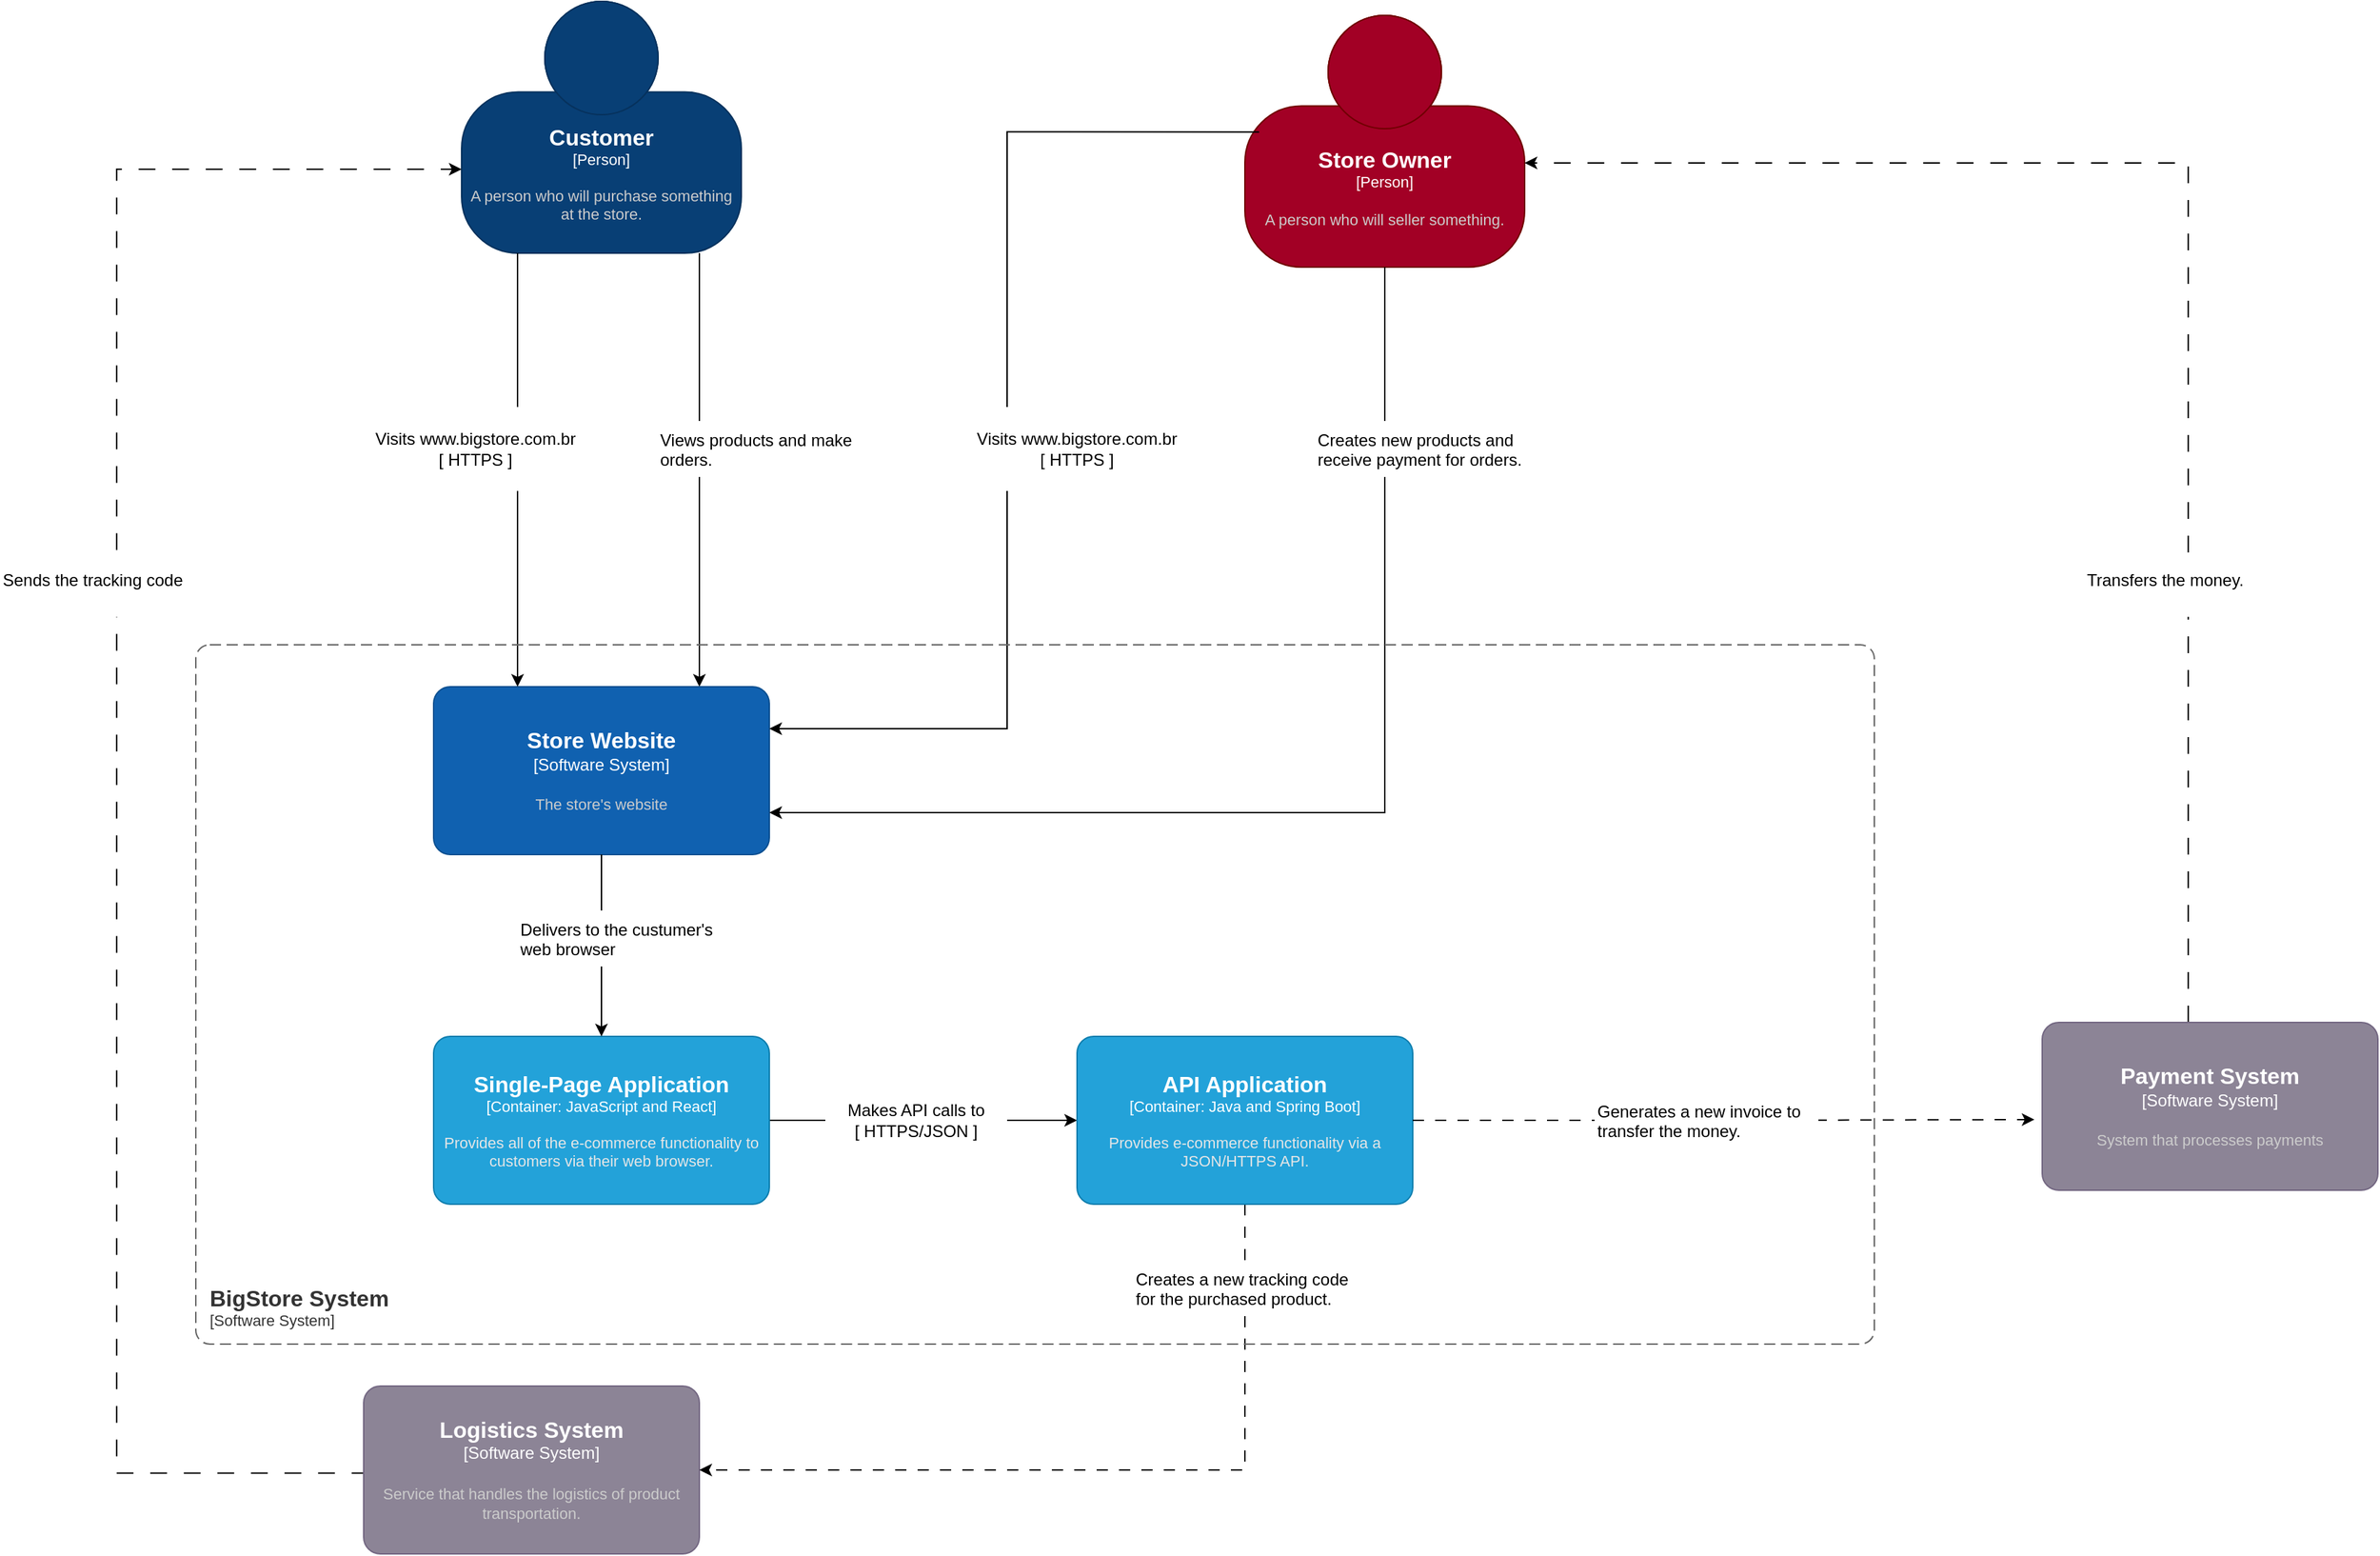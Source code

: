 <mxfile version="24.3.1" type="device">
  <diagram name="Page-1" id="C6m76nDJUZHaJP5SeVA-">
    <mxGraphModel dx="2794" dy="1264" grid="1" gridSize="10" guides="1" tooltips="1" connect="1" arrows="1" fold="1" page="0" pageScale="1" pageWidth="1100" pageHeight="850" math="0" shadow="0">
      <root>
        <mxCell id="0" />
        <mxCell id="1" parent="0" />
        <mxCell id="AS_gV70wPWuMHkxSrXRc-5" style="edgeStyle=orthogonalEdgeStyle;rounded=0;orthogonalLoop=1;jettySize=auto;html=1;" edge="1" parent="1">
          <mxGeometry relative="1" as="geometry">
            <mxPoint x="390" y="190" as="sourcePoint" />
            <mxPoint x="390" y="500" as="targetPoint" />
            <Array as="points">
              <mxPoint x="390" y="240" />
              <mxPoint x="390" y="240" />
            </Array>
          </mxGeometry>
        </mxCell>
        <object placeholders="1" c4Name="Customer" c4Type="Person" c4Description="A person who will purchase something at the store." label="&lt;font style=&quot;font-size: 16px&quot;&gt;&lt;b&gt;%c4Name%&lt;/b&gt;&lt;/font&gt;&lt;div&gt;[%c4Type%]&lt;/div&gt;&lt;br&gt;&lt;div&gt;&lt;font style=&quot;font-size: 11px&quot;&gt;&lt;font color=&quot;#cccccc&quot;&gt;%c4Description%&lt;/font&gt;&lt;/div&gt;" id="3OvmLlYzj4EHE_bk8dvG-1">
          <mxCell style="html=1;fontSize=11;dashed=0;whiteSpace=wrap;fillColor=#083F75;strokeColor=#06315C;fontColor=#ffffff;shape=mxgraph.c4.person2;align=center;metaEdit=1;points=[[0.5,0,0],[1,0.5,0],[1,0.75,0],[0.75,1,0],[0.5,1,0],[0.25,1,0],[0,0.75,0],[0,0.5,0]];resizable=0;" parent="1" vertex="1">
            <mxGeometry x="220" y="10" width="200" height="180" as="geometry" />
          </mxCell>
        </object>
        <object placeholders="1" c4Name="Store Website" c4Type="Software System" c4Description="The store&#39;s website" label="&lt;font style=&quot;font-size: 16px&quot;&gt;&lt;b&gt;%c4Name%&lt;/b&gt;&lt;/font&gt;&lt;div&gt;[%c4Type%]&lt;/div&gt;&lt;br&gt;&lt;div&gt;&lt;font style=&quot;font-size: 11px&quot;&gt;&lt;font color=&quot;#cccccc&quot;&gt;%c4Description%&lt;/font&gt;&lt;/div&gt;" id="Gk3Upa8NwV6VK5SypRLu-8">
          <mxCell style="rounded=1;whiteSpace=wrap;html=1;labelBackgroundColor=none;fillColor=#1061B0;fontColor=#ffffff;align=center;arcSize=10;strokeColor=#0D5091;metaEdit=1;resizable=0;points=[[0.25,0,0],[0.5,0,0],[0.75,0,0],[1,0.25,0],[1,0.5,0],[1,0.75,0],[0.75,1,0],[0.5,1,0],[0.25,1,0],[0,0.75,0],[0,0.5,0],[0,0.25,0]];" parent="1" vertex="1">
            <mxGeometry x="200" y="500" width="240" height="120" as="geometry" />
          </mxCell>
        </object>
        <object placeholders="1" c4Name="Store Owner" c4Type="Person" c4Description="A person who will seller something." label="&lt;font style=&quot;font-size: 16px&quot;&gt;&lt;b&gt;%c4Name%&lt;/b&gt;&lt;/font&gt;&lt;div&gt;[%c4Type%]&lt;/div&gt;&lt;br&gt;&lt;div&gt;&lt;font style=&quot;font-size: 11px&quot;&gt;&lt;font color=&quot;#cccccc&quot;&gt;%c4Description%&lt;/font&gt;&lt;/div&gt;" id="Gk3Upa8NwV6VK5SypRLu-9">
          <mxCell style="html=1;fontSize=11;dashed=0;whiteSpace=wrap;fillColor=#a20025;strokeColor=#6F0000;shape=mxgraph.c4.person2;align=center;metaEdit=1;points=[[0.5,0,0],[1,0.5,0],[1,0.75,0],[0.75,1,0],[0.5,1,0],[0.25,1,0],[0,0.75,0],[0,0.5,0]];resizable=0;fontColor=#ffffff;" parent="1" vertex="1">
            <mxGeometry x="780" y="20" width="200" height="180" as="geometry" />
          </mxCell>
        </object>
        <mxCell id="AS_gV70wPWuMHkxSrXRc-15" style="edgeStyle=elbowEdgeStyle;rounded=0;orthogonalLoop=1;jettySize=auto;html=1;dashed=1;dashPattern=12 12;exitX=0;exitY=0.5;exitDx=0;exitDy=0;exitPerimeter=0;entryX=-0.017;entryY=0.654;entryDx=0;entryDy=0;entryPerimeter=0;" edge="1" parent="1">
          <mxGeometry relative="1" as="geometry">
            <mxPoint x="220.0" y="130.0" as="targetPoint" />
            <mxPoint x="153.4" y="1062.28" as="sourcePoint" />
            <Array as="points">
              <mxPoint x="-26.6" y="658.98" />
            </Array>
          </mxGeometry>
        </mxCell>
        <object placeholders="1" c4Name="Logistics System" c4Type="Software System" c4Description="Service that handles the logistics of product transportation." label="&lt;font style=&quot;font-size: 16px&quot;&gt;&lt;b&gt;%c4Name%&lt;/b&gt;&lt;/font&gt;&lt;div&gt;[%c4Type%]&lt;/div&gt;&lt;br&gt;&lt;div&gt;&lt;font style=&quot;font-size: 11px&quot;&gt;&lt;font color=&quot;#cccccc&quot;&gt;%c4Description%&lt;/font&gt;&lt;/div&gt;" id="Gk3Upa8NwV6VK5SypRLu-23">
          <mxCell style="rounded=1;whiteSpace=wrap;html=1;labelBackgroundColor=none;fillColor=#8C8496;fontColor=#ffffff;align=center;arcSize=10;strokeColor=#736782;metaEdit=1;resizable=0;points=[[0.25,0,0],[0.5,0,0],[0.75,0,0],[1,0.25,0],[1,0.5,0],[1,0.75,0],[0.75,1,0],[0.5,1,0],[0.25,1,0],[0,0.75,0],[0,0.5,0],[0,0.25,0]];" parent="1" vertex="1">
            <mxGeometry x="150" y="1000" width="240" height="120" as="geometry" />
          </mxCell>
        </object>
        <mxCell id="AS_gV70wPWuMHkxSrXRc-42" style="edgeStyle=orthogonalEdgeStyle;rounded=0;orthogonalLoop=1;jettySize=auto;html=1;entryX=1.028;entryY=0.586;entryDx=0;entryDy=0;entryPerimeter=0;dashed=1;dashPattern=12 12;" edge="1" parent="1">
          <mxGeometry relative="1" as="geometry">
            <mxPoint x="980.0" y="125.48" as="targetPoint" />
            <mxPoint x="1454.4" y="740" as="sourcePoint" />
            <Array as="points">
              <mxPoint x="1454.4" y="126" />
            </Array>
          </mxGeometry>
        </mxCell>
        <object placeholders="1" c4Name="Payment System" c4Type="Software System" c4Description="System that processes payments" label="&lt;font style=&quot;font-size: 16px&quot;&gt;&lt;b&gt;%c4Name%&lt;/b&gt;&lt;/font&gt;&lt;div&gt;[%c4Type%]&lt;/div&gt;&lt;br&gt;&lt;div&gt;&lt;font style=&quot;font-size: 11px&quot;&gt;&lt;font color=&quot;#cccccc&quot;&gt;%c4Description%&lt;/font&gt;&lt;/div&gt;" id="Gk3Upa8NwV6VK5SypRLu-28">
          <mxCell style="rounded=1;whiteSpace=wrap;html=1;labelBackgroundColor=none;fillColor=#8C8496;fontColor=#ffffff;align=center;arcSize=10;strokeColor=#736782;metaEdit=1;resizable=0;points=[[0.25,0,0],[0.5,0,0],[0.75,0,0],[1,0.25,0],[1,0.5,0],[1,0.75,0],[0.75,1,0],[0.5,1,0],[0.25,1,0],[0,0.75,0],[0,0.5,0],[0,0.25,0]];" parent="1" vertex="1">
            <mxGeometry x="1350" y="740" width="240" height="120" as="geometry" />
          </mxCell>
        </object>
        <mxCell id="WqK0ku-k7KBtSbb_NDzS-4" style="edgeStyle=orthogonalEdgeStyle;rounded=0;orthogonalLoop=1;jettySize=auto;html=1;entryX=0.5;entryY=0;entryDx=0;entryDy=0;entryPerimeter=0;" parent="1" edge="1">
          <mxGeometry relative="1" as="geometry">
            <mxPoint x="260" y="190" as="sourcePoint" />
            <mxPoint x="260" y="500" as="targetPoint" />
          </mxGeometry>
        </mxCell>
        <mxCell id="WqK0ku-k7KBtSbb_NDzS-6" value="&lt;div&gt;&lt;br&gt;&lt;/div&gt;Visits www.bigstore.com.br&lt;div&gt;&lt;span style=&quot;background-color: initial;&quot;&gt;[ HTTPS ]&lt;/span&gt;&lt;br&gt;&lt;/div&gt;&lt;div&gt;&lt;br&gt;&lt;/div&gt;" style="text;html=1;align=center;verticalAlign=middle;whiteSpace=wrap;rounded=0;fillColor=default;" parent="1" vertex="1">
          <mxGeometry x="120" y="300" width="220" height="60" as="geometry" />
        </mxCell>
        <object placeholders="1" c4Name="" c4Type="ContainerDiagramTitle" c4Description="Views products and make orders." label="&lt;font style=&quot;font-size: 16px&quot;&gt;&lt;b&gt;&lt;div style=&quot;text-align: left&quot;&gt;%c4Name%&lt;/div&gt;&lt;/b&gt;&lt;/font&gt;&lt;div style=&quot;text-align: left&quot;&gt;%c4Description%&lt;/div&gt;" id="WqK0ku-k7KBtSbb_NDzS-15">
          <mxCell style="text;html=1;align=left;verticalAlign=top;whiteSpace=wrap;rounded=0;metaEdit=1;allowArrows=0;resizable=1;rotatable=0;connectable=0;recursiveResize=0;expand=0;pointerEvents=0;points=[[0.25,0,0],[0.5,0,0],[0.75,0,0],[1,0.25,0],[1,0.5,0],[1,0.75,0],[0.75,1,0],[0.5,1,0],[0.25,1,0],[0,0.75,0],[0,0.5,0],[0,0.25,0]];fillColor=default;" parent="1" vertex="1">
            <mxGeometry x="360" y="310" width="160" height="40" as="geometry" />
          </mxCell>
        </object>
        <mxCell id="AS_gV70wPWuMHkxSrXRc-32" style="edgeStyle=orthogonalEdgeStyle;rounded=0;orthogonalLoop=1;jettySize=auto;html=1;" edge="1" parent="1" source="AS_gV70wPWuMHkxSrXRc-1" target="AS_gV70wPWuMHkxSrXRc-29">
          <mxGeometry relative="1" as="geometry" />
        </mxCell>
        <object placeholders="1" c4Name="Single-Page Application" c4Type="Container" c4Technology="JavaScript and React" c4Description="Provides all of the e-commerce functionality to customers via their web browser." label="&lt;font style=&quot;font-size: 16px&quot;&gt;&lt;b&gt;%c4Name%&lt;/b&gt;&lt;/font&gt;&lt;div&gt;[%c4Type%: %c4Technology%]&lt;/div&gt;&lt;br&gt;&lt;div&gt;&lt;font style=&quot;font-size: 11px&quot;&gt;&lt;font color=&quot;#E6E6E6&quot;&gt;%c4Description%&lt;/font&gt;&lt;/div&gt;" id="AS_gV70wPWuMHkxSrXRc-1">
          <mxCell style="rounded=1;whiteSpace=wrap;html=1;fontSize=11;labelBackgroundColor=none;fillColor=#23A2D9;fontColor=#ffffff;align=center;arcSize=10;strokeColor=#0E7DAD;metaEdit=1;resizable=0;points=[[0.25,0,0],[0.5,0,0],[0.75,0,0],[1,0.25,0],[1,0.5,0],[1,0.75,0],[0.75,1,0],[0.5,1,0],[0.25,1,0],[0,0.75,0],[0,0.5,0],[0,0.25,0]];" vertex="1" parent="1">
            <mxGeometry x="200" y="750" width="240" height="120" as="geometry" />
          </mxCell>
        </object>
        <mxCell id="AS_gV70wPWuMHkxSrXRc-7" style="edgeStyle=orthogonalEdgeStyle;rounded=0;orthogonalLoop=1;jettySize=auto;html=1;entryX=1;entryY=0.25;entryDx=0;entryDy=0;entryPerimeter=0;exitX=0.051;exitY=0.463;exitDx=0;exitDy=0;exitPerimeter=0;" edge="1" parent="1" source="Gk3Upa8NwV6VK5SypRLu-9" target="Gk3Upa8NwV6VK5SypRLu-8">
          <mxGeometry relative="1" as="geometry">
            <mxPoint x="880" y="80" as="sourcePoint" />
            <mxPoint x="620" y="550" as="targetPoint" />
          </mxGeometry>
        </mxCell>
        <mxCell id="AS_gV70wPWuMHkxSrXRc-10" style="edgeStyle=orthogonalEdgeStyle;rounded=0;orthogonalLoop=1;jettySize=auto;html=1;entryX=1;entryY=0.75;entryDx=0;entryDy=0;entryPerimeter=0;exitX=0.5;exitY=1;exitDx=0;exitDy=0;exitPerimeter=0;" edge="1" parent="1" source="Gk3Upa8NwV6VK5SypRLu-9" target="Gk3Upa8NwV6VK5SypRLu-8">
          <mxGeometry relative="1" as="geometry">
            <mxPoint x="860" y="370" as="sourcePoint" />
            <mxPoint x="600" y="600" as="targetPoint" />
          </mxGeometry>
        </mxCell>
        <mxCell id="AS_gV70wPWuMHkxSrXRc-11" value="&lt;div&gt;&lt;br&gt;&lt;/div&gt;Visits www.bigstore.com.br&lt;div&gt;&lt;span style=&quot;background-color: initial;&quot;&gt;[ HTTPS ]&lt;/span&gt;&lt;br&gt;&lt;/div&gt;&lt;div&gt;&lt;br&gt;&lt;/div&gt;" style="text;html=1;align=center;verticalAlign=middle;whiteSpace=wrap;rounded=0;fillColor=default;" vertex="1" parent="1">
          <mxGeometry x="550" y="300" width="220" height="60" as="geometry" />
        </mxCell>
        <object placeholders="1" c4Name="" c4Type="ContainerDiagramTitle" c4Description="Creates new products and receive payment for orders." label="&lt;font style=&quot;font-size: 16px&quot;&gt;&lt;b&gt;&lt;div style=&quot;text-align: left&quot;&gt;%c4Name%&lt;/div&gt;&lt;/b&gt;&lt;/font&gt;&lt;div style=&quot;text-align: left&quot;&gt;%c4Description%&lt;/div&gt;" id="AS_gV70wPWuMHkxSrXRc-12">
          <mxCell style="text;html=1;align=left;verticalAlign=top;whiteSpace=wrap;rounded=0;metaEdit=1;allowArrows=0;resizable=1;rotatable=0;connectable=0;recursiveResize=0;expand=0;pointerEvents=0;points=[[0.25,0,0],[0.5,0,0],[0.75,0,0],[1,0.25,0],[1,0.5,0],[1,0.75,0],[0.75,1,0],[0.5,1,0],[0.25,1,0],[0,0.75,0],[0,0.5,0],[0,0.25,0]];fillColor=default;" vertex="1" parent="1">
            <mxGeometry x="830" y="310" width="160" height="40" as="geometry" />
          </mxCell>
        </object>
        <object placeholders="1" c4Name="" c4Type="ContainerDiagramTitle" c4Description="Sends the tracking code" label="&lt;font style=&quot;font-size: 16px&quot;&gt;&lt;b&gt;&lt;div style=&quot;text-align: left&quot;&gt;%c4Name%&lt;/div&gt;&lt;/b&gt;&lt;/font&gt;&lt;div style=&quot;text-align: left&quot;&gt;%c4Description%&lt;/div&gt;" id="AS_gV70wPWuMHkxSrXRc-18">
          <mxCell style="text;html=1;align=left;verticalAlign=top;whiteSpace=wrap;rounded=0;metaEdit=1;allowArrows=0;resizable=1;rotatable=0;connectable=0;recursiveResize=0;expand=0;pointerEvents=0;points=[[0.25,0,0],[0.5,0,0],[0.75,0,0],[1,0.25,0],[1,0.5,0],[1,0.75,0],[0.75,1,0],[0.5,1,0],[0.25,1,0],[0,0.75,0],[0,0.5,0],[0,0.25,0]];fillColor=default;" vertex="1" parent="1">
            <mxGeometry x="-110" y="410" width="160" height="40" as="geometry" />
          </mxCell>
        </object>
        <mxCell id="AS_gV70wPWuMHkxSrXRc-20" style="edgeStyle=orthogonalEdgeStyle;rounded=0;orthogonalLoop=1;jettySize=auto;html=1;entryX=0.5;entryY=0;entryDx=0;entryDy=0;entryPerimeter=0;" edge="1" parent="1" source="Gk3Upa8NwV6VK5SypRLu-8" target="AS_gV70wPWuMHkxSrXRc-1">
          <mxGeometry relative="1" as="geometry" />
        </mxCell>
        <object placeholders="1" c4Name="" c4Type="ContainerDiagramTitle" c4Description="Delivers to the custumer&#39;s web browser" label="&lt;font style=&quot;font-size: 16px&quot;&gt;&lt;b&gt;&lt;div style=&quot;text-align: left&quot;&gt;%c4Name%&lt;/div&gt;&lt;/b&gt;&lt;/font&gt;&lt;div style=&quot;text-align: left&quot;&gt;%c4Description%&lt;/div&gt;" id="AS_gV70wPWuMHkxSrXRc-21">
          <mxCell style="text;html=1;align=left;verticalAlign=top;whiteSpace=wrap;rounded=0;metaEdit=1;allowArrows=0;resizable=1;rotatable=0;connectable=0;recursiveResize=0;expand=0;pointerEvents=0;points=[[0.25,0,0],[0.5,0,0],[0.75,0,0],[1,0.25,0],[1,0.5,0],[1,0.75,0],[0.75,1,0],[0.5,1,0],[0.25,1,0],[0,0.75,0],[0,0.5,0],[0,0.25,0]];fillColor=default;" vertex="1" parent="1">
            <mxGeometry x="260" y="660" width="160" height="40" as="geometry" />
          </mxCell>
        </object>
        <mxCell id="AS_gV70wPWuMHkxSrXRc-35" style="edgeStyle=orthogonalEdgeStyle;rounded=0;orthogonalLoop=1;jettySize=auto;html=1;dashed=1;exitX=0.5;exitY=1;exitDx=0;exitDy=0;exitPerimeter=0;dashPattern=8 8;" edge="1" parent="1" source="AS_gV70wPWuMHkxSrXRc-29">
          <mxGeometry relative="1" as="geometry">
            <mxPoint x="390" y="1060" as="targetPoint" />
            <mxPoint x="780" y="910" as="sourcePoint" />
            <Array as="points">
              <mxPoint x="780" y="1060" />
            </Array>
          </mxGeometry>
        </mxCell>
        <object placeholders="1" c4Name="API Application" c4Type="Container" c4Technology="Java and Spring Boot" c4Description="Provides e-commerce functionality via a JSON/HTTPS API." label="&lt;font style=&quot;font-size: 16px&quot;&gt;&lt;b&gt;%c4Name%&lt;/b&gt;&lt;/font&gt;&lt;div&gt;[%c4Type%: %c4Technology%]&lt;/div&gt;&lt;br&gt;&lt;div&gt;&lt;font style=&quot;font-size: 11px&quot;&gt;&lt;font color=&quot;#E6E6E6&quot;&gt;%c4Description%&lt;/font&gt;&lt;/div&gt;" id="AS_gV70wPWuMHkxSrXRc-29">
          <mxCell style="rounded=1;whiteSpace=wrap;html=1;fontSize=11;labelBackgroundColor=none;fillColor=#23A2D9;fontColor=#ffffff;align=center;arcSize=10;strokeColor=#0E7DAD;metaEdit=1;resizable=0;points=[[0.25,0,0],[0.5,0,0],[0.75,0,0],[1,0.25,0],[1,0.5,0],[1,0.75,0],[0.75,1,0],[0.5,1,0],[0.25,1,0],[0,0.75,0],[0,0.5,0],[0,0.25,0]];" vertex="1" parent="1">
            <mxGeometry x="660" y="750" width="240" height="120" as="geometry" />
          </mxCell>
        </object>
        <mxCell id="AS_gV70wPWuMHkxSrXRc-33" value="&lt;div&gt;&lt;br&gt;&lt;/div&gt;Makes API calls to&lt;div&gt;&lt;span style=&quot;background-color: initial;&quot;&gt;[ HTTPS/JSON ]&lt;/span&gt;&lt;br&gt;&lt;/div&gt;&lt;div&gt;&lt;br&gt;&lt;/div&gt;" style="text;html=1;align=center;verticalAlign=middle;whiteSpace=wrap;rounded=0;fillColor=default;" vertex="1" parent="1">
          <mxGeometry x="480" y="785" width="130" height="50" as="geometry" />
        </mxCell>
        <object placeholders="1" c4Name="" c4Type="ContainerDiagramTitle" c4Description="Creates a new tracking code for the purchased product." label="&lt;font style=&quot;font-size: 16px&quot;&gt;&lt;b&gt;&lt;div style=&quot;text-align: left&quot;&gt;%c4Name%&lt;/div&gt;&lt;/b&gt;&lt;/font&gt;&lt;div style=&quot;text-align: left&quot;&gt;%c4Description%&lt;/div&gt;" id="AS_gV70wPWuMHkxSrXRc-36">
          <mxCell style="text;html=1;align=left;verticalAlign=top;whiteSpace=wrap;rounded=0;metaEdit=1;allowArrows=0;resizable=1;rotatable=0;connectable=0;recursiveResize=0;expand=0;pointerEvents=0;points=[[0.25,0,0],[0.5,0,0],[0.75,0,0],[1,0.25,0],[1,0.5,0],[1,0.75,0],[0.75,1,0],[0.5,1,0],[0.25,1,0],[0,0.75,0],[0,0.5,0],[0,0.25,0]];fillColor=default;" vertex="1" parent="1">
            <mxGeometry x="700" y="910" width="160" height="40" as="geometry" />
          </mxCell>
        </object>
        <object placeholders="1" c4Name="BigStore System" c4Type="ContainerScopeBoundary" c4Application="Software System" label="&lt;font style=&quot;font-size: 16px&quot;&gt;&lt;b&gt;&lt;div style=&quot;text-align: left&quot;&gt;%c4Name%&lt;/div&gt;&lt;/b&gt;&lt;/font&gt;&lt;div style=&quot;text-align: left&quot;&gt;[%c4Application%]&lt;/div&gt;" id="AS_gV70wPWuMHkxSrXRc-37">
          <mxCell style="rounded=1;fontSize=11;whiteSpace=wrap;html=1;dashed=1;arcSize=20;fillColor=none;strokeColor=#666666;fontColor=#333333;labelBackgroundColor=none;align=left;verticalAlign=bottom;labelBorderColor=none;spacingTop=0;spacing=10;dashPattern=8 4;metaEdit=1;rotatable=0;perimeter=rectanglePerimeter;noLabel=0;labelPadding=0;allowArrows=0;connectable=0;expand=0;recursiveResize=0;editable=1;pointerEvents=0;absoluteArcSize=1;points=[[0.25,0,0],[0.5,0,0],[0.75,0,0],[1,0.25,0],[1,0.5,0],[1,0.75,0],[0.75,1,0],[0.5,1,0],[0.25,1,0],[0,0.75,0],[0,0.5,0],[0,0.25,0]];" vertex="1" parent="1">
            <mxGeometry x="30" y="470" width="1200" height="500" as="geometry" />
          </mxCell>
        </object>
        <mxCell id="AS_gV70wPWuMHkxSrXRc-39" style="edgeStyle=orthogonalEdgeStyle;rounded=0;orthogonalLoop=1;jettySize=auto;html=1;entryX=-0.023;entryY=0.579;entryDx=0;entryDy=0;entryPerimeter=0;dashed=1;dashPattern=8 8;" edge="1" parent="1" source="AS_gV70wPWuMHkxSrXRc-29" target="Gk3Upa8NwV6VK5SypRLu-28">
          <mxGeometry relative="1" as="geometry" />
        </mxCell>
        <object placeholders="1" c4Name="" c4Type="ContainerDiagramTitle" c4Description="Generates a new invoice to transfer the money." label="&lt;font style=&quot;font-size: 16px&quot;&gt;&lt;b&gt;&lt;div style=&quot;text-align: left&quot;&gt;%c4Name%&lt;/div&gt;&lt;/b&gt;&lt;/font&gt;&lt;div style=&quot;text-align: left&quot;&gt;%c4Description%&lt;/div&gt;" id="AS_gV70wPWuMHkxSrXRc-41">
          <mxCell style="text;html=1;align=left;verticalAlign=top;whiteSpace=wrap;rounded=0;metaEdit=1;allowArrows=0;resizable=1;rotatable=0;connectable=0;recursiveResize=0;expand=0;pointerEvents=0;points=[[0.25,0,0],[0.5,0,0],[0.75,0,0],[1,0.25,0],[1,0.5,0],[1,0.75,0],[0.75,1,0],[0.5,1,0],[0.25,1,0],[0,0.75,0],[0,0.5,0],[0,0.25,0]];fillColor=default;" vertex="1" parent="1">
            <mxGeometry x="1030" y="790" width="160" height="40" as="geometry" />
          </mxCell>
        </object>
        <object placeholders="1" c4Name="" c4Type="ContainerDiagramTitle" c4Description="Transfers the money." label="&lt;font style=&quot;font-size: 16px&quot;&gt;&lt;b&gt;&lt;div style=&quot;text-align: left&quot;&gt;%c4Name%&lt;/div&gt;&lt;/b&gt;&lt;/font&gt;&lt;div style=&quot;text-align: left&quot;&gt;%c4Description%&lt;/div&gt;" id="AS_gV70wPWuMHkxSrXRc-43">
          <mxCell style="text;html=1;align=left;verticalAlign=top;whiteSpace=wrap;rounded=0;metaEdit=1;allowArrows=0;resizable=1;rotatable=0;connectable=0;recursiveResize=0;expand=0;pointerEvents=0;points=[[0.25,0,0],[0.5,0,0],[0.75,0,0],[1,0.25,0],[1,0.5,0],[1,0.75,0],[0.75,1,0],[0.5,1,0],[0.25,1,0],[0,0.75,0],[0,0.5,0],[0,0.25,0]];fillColor=default;" vertex="1" parent="1">
            <mxGeometry x="1380" y="410" width="160" height="40" as="geometry" />
          </mxCell>
        </object>
      </root>
    </mxGraphModel>
  </diagram>
</mxfile>
